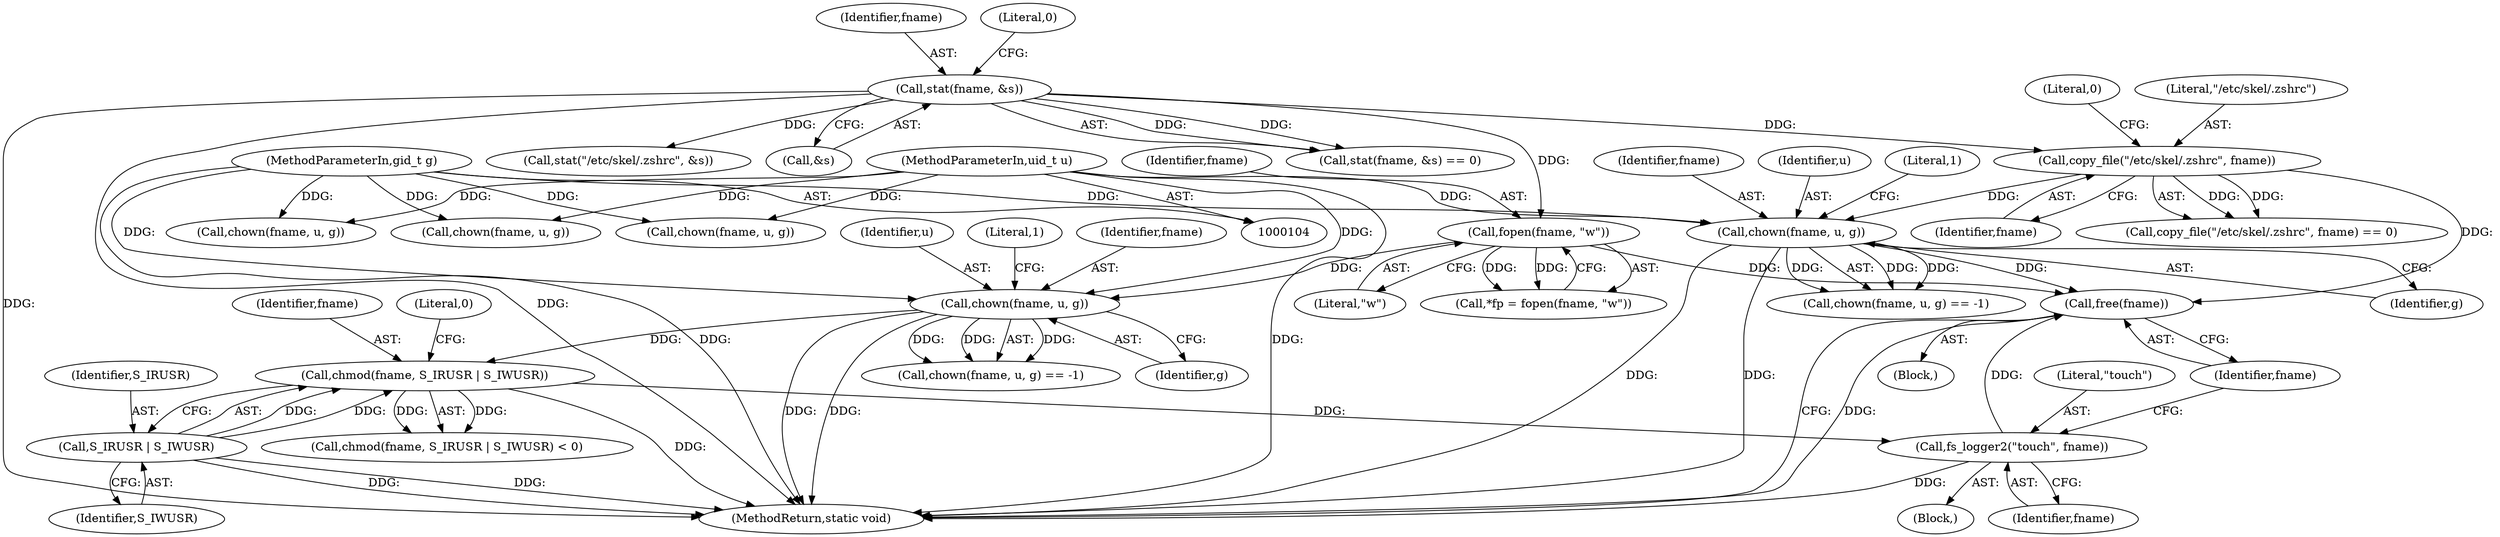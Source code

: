 digraph "0_firejail_903fd8a0789ca3cc3c21d84cd0282481515592ef_1@API" {
"1000208" [label="(Call,free(fname))"];
"1000159" [label="(Call,chown(fname, u, g))"];
"1000152" [label="(Call,copy_file(\"/etc/skel/.zshrc\", fname))"];
"1000127" [label="(Call,stat(fname, &s))"];
"1000106" [label="(MethodParameterIn,uid_t u)"];
"1000107" [label="(MethodParameterIn,gid_t g)"];
"1000205" [label="(Call,fs_logger2(\"touch\", fname))"];
"1000197" [label="(Call,chmod(fname, S_IRUSR | S_IWUSR))"];
"1000187" [label="(Call,chown(fname, u, g))"];
"1000174" [label="(Call,fopen(fname, \"w\"))"];
"1000199" [label="(Call,S_IRUSR | S_IWUSR)"];
"1000160" [label="(Identifier,fname)"];
"1000135" [label="(Call,stat(\"/etc/skel/.zshrc\", &s))"];
"1000198" [label="(Identifier,fname)"];
"1000129" [label="(Call,&s)"];
"1000128" [label="(Identifier,fname)"];
"1000288" [label="(Call,chown(fname, u, g))"];
"1000197" [label="(Call,chmod(fname, S_IRUSR | S_IWUSR))"];
"1000158" [label="(Call,chown(fname, u, g) == -1)"];
"1000371" [label="(MethodReturn,static void)"];
"1000187" [label="(Call,chown(fname, u, g))"];
"1000161" [label="(Identifier,u)"];
"1000175" [label="(Identifier,fname)"];
"1000201" [label="(Identifier,S_IWUSR)"];
"1000127" [label="(Call,stat(fname, &s))"];
"1000162" [label="(Identifier,g)"];
"1000155" [label="(Literal,0)"];
"1000176" [label="(Literal,\"w\")"];
"1000199" [label="(Call,S_IRUSR | S_IWUSR)"];
"1000179" [label="(Block,)"];
"1000189" [label="(Identifier,u)"];
"1000209" [label="(Identifier,fname)"];
"1000107" [label="(MethodParameterIn,gid_t g)"];
"1000192" [label="(Literal,1)"];
"1000188" [label="(Identifier,fname)"];
"1000200" [label="(Identifier,S_IRUSR)"];
"1000154" [label="(Identifier,fname)"];
"1000205" [label="(Call,fs_logger2(\"touch\", fname))"];
"1000196" [label="(Call,chmod(fname, S_IRUSR | S_IWUSR) < 0)"];
"1000159" [label="(Call,chown(fname, u, g))"];
"1000131" [label="(Literal,0)"];
"1000206" [label="(Literal,\"touch\")"];
"1000174" [label="(Call,fopen(fname, \"w\"))"];
"1000260" [label="(Call,chown(fname, u, g))"];
"1000164" [label="(Literal,1)"];
"1000190" [label="(Identifier,g)"];
"1000172" [label="(Call,*fp = fopen(fname, \"w\"))"];
"1000359" [label="(Call,chown(fname, u, g))"];
"1000112" [label="(Block,)"];
"1000208" [label="(Call,free(fname))"];
"1000186" [label="(Call,chown(fname, u, g) == -1)"];
"1000153" [label="(Literal,\"/etc/skel/.zshrc\")"];
"1000151" [label="(Call,copy_file(\"/etc/skel/.zshrc\", fname) == 0)"];
"1000126" [label="(Call,stat(fname, &s) == 0)"];
"1000152" [label="(Call,copy_file(\"/etc/skel/.zshrc\", fname))"];
"1000207" [label="(Identifier,fname)"];
"1000106" [label="(MethodParameterIn,uid_t u)"];
"1000202" [label="(Literal,0)"];
"1000208" -> "1000112"  [label="AST: "];
"1000208" -> "1000209"  [label="CFG: "];
"1000209" -> "1000208"  [label="AST: "];
"1000371" -> "1000208"  [label="CFG: "];
"1000208" -> "1000371"  [label="DDG: "];
"1000159" -> "1000208"  [label="DDG: "];
"1000205" -> "1000208"  [label="DDG: "];
"1000152" -> "1000208"  [label="DDG: "];
"1000174" -> "1000208"  [label="DDG: "];
"1000159" -> "1000158"  [label="AST: "];
"1000159" -> "1000162"  [label="CFG: "];
"1000160" -> "1000159"  [label="AST: "];
"1000161" -> "1000159"  [label="AST: "];
"1000162" -> "1000159"  [label="AST: "];
"1000164" -> "1000159"  [label="CFG: "];
"1000159" -> "1000371"  [label="DDG: "];
"1000159" -> "1000371"  [label="DDG: "];
"1000159" -> "1000158"  [label="DDG: "];
"1000159" -> "1000158"  [label="DDG: "];
"1000159" -> "1000158"  [label="DDG: "];
"1000152" -> "1000159"  [label="DDG: "];
"1000106" -> "1000159"  [label="DDG: "];
"1000107" -> "1000159"  [label="DDG: "];
"1000152" -> "1000151"  [label="AST: "];
"1000152" -> "1000154"  [label="CFG: "];
"1000153" -> "1000152"  [label="AST: "];
"1000154" -> "1000152"  [label="AST: "];
"1000155" -> "1000152"  [label="CFG: "];
"1000152" -> "1000151"  [label="DDG: "];
"1000152" -> "1000151"  [label="DDG: "];
"1000127" -> "1000152"  [label="DDG: "];
"1000127" -> "1000126"  [label="AST: "];
"1000127" -> "1000129"  [label="CFG: "];
"1000128" -> "1000127"  [label="AST: "];
"1000129" -> "1000127"  [label="AST: "];
"1000131" -> "1000127"  [label="CFG: "];
"1000127" -> "1000371"  [label="DDG: "];
"1000127" -> "1000371"  [label="DDG: "];
"1000127" -> "1000126"  [label="DDG: "];
"1000127" -> "1000126"  [label="DDG: "];
"1000127" -> "1000135"  [label="DDG: "];
"1000127" -> "1000174"  [label="DDG: "];
"1000106" -> "1000104"  [label="AST: "];
"1000106" -> "1000371"  [label="DDG: "];
"1000106" -> "1000187"  [label="DDG: "];
"1000106" -> "1000260"  [label="DDG: "];
"1000106" -> "1000288"  [label="DDG: "];
"1000106" -> "1000359"  [label="DDG: "];
"1000107" -> "1000104"  [label="AST: "];
"1000107" -> "1000371"  [label="DDG: "];
"1000107" -> "1000187"  [label="DDG: "];
"1000107" -> "1000260"  [label="DDG: "];
"1000107" -> "1000288"  [label="DDG: "];
"1000107" -> "1000359"  [label="DDG: "];
"1000205" -> "1000179"  [label="AST: "];
"1000205" -> "1000207"  [label="CFG: "];
"1000206" -> "1000205"  [label="AST: "];
"1000207" -> "1000205"  [label="AST: "];
"1000209" -> "1000205"  [label="CFG: "];
"1000205" -> "1000371"  [label="DDG: "];
"1000197" -> "1000205"  [label="DDG: "];
"1000197" -> "1000196"  [label="AST: "];
"1000197" -> "1000199"  [label="CFG: "];
"1000198" -> "1000197"  [label="AST: "];
"1000199" -> "1000197"  [label="AST: "];
"1000202" -> "1000197"  [label="CFG: "];
"1000197" -> "1000371"  [label="DDG: "];
"1000197" -> "1000196"  [label="DDG: "];
"1000197" -> "1000196"  [label="DDG: "];
"1000187" -> "1000197"  [label="DDG: "];
"1000199" -> "1000197"  [label="DDG: "];
"1000199" -> "1000197"  [label="DDG: "];
"1000187" -> "1000186"  [label="AST: "];
"1000187" -> "1000190"  [label="CFG: "];
"1000188" -> "1000187"  [label="AST: "];
"1000189" -> "1000187"  [label="AST: "];
"1000190" -> "1000187"  [label="AST: "];
"1000192" -> "1000187"  [label="CFG: "];
"1000187" -> "1000371"  [label="DDG: "];
"1000187" -> "1000371"  [label="DDG: "];
"1000187" -> "1000186"  [label="DDG: "];
"1000187" -> "1000186"  [label="DDG: "];
"1000187" -> "1000186"  [label="DDG: "];
"1000174" -> "1000187"  [label="DDG: "];
"1000174" -> "1000172"  [label="AST: "];
"1000174" -> "1000176"  [label="CFG: "];
"1000175" -> "1000174"  [label="AST: "];
"1000176" -> "1000174"  [label="AST: "];
"1000172" -> "1000174"  [label="CFG: "];
"1000174" -> "1000172"  [label="DDG: "];
"1000174" -> "1000172"  [label="DDG: "];
"1000199" -> "1000201"  [label="CFG: "];
"1000200" -> "1000199"  [label="AST: "];
"1000201" -> "1000199"  [label="AST: "];
"1000199" -> "1000371"  [label="DDG: "];
"1000199" -> "1000371"  [label="DDG: "];
}
